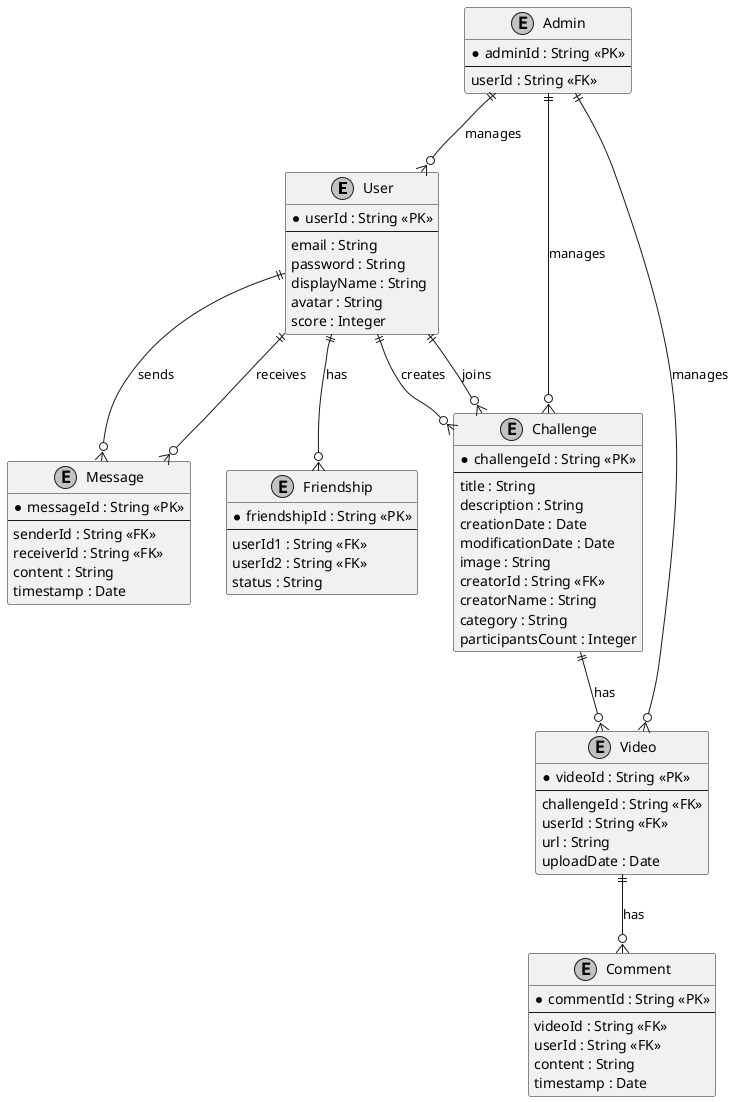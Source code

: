 @startuml
skinparam monochrome true

' Entities
entity "User" as user {
  * userId : String <<PK>>
  --
  email : String
  password : String
  displayName : String
  avatar : String
  score : Integer
}

entity "Challenge" as challenge {
  * challengeId : String <<PK>>
  --
  title : String
  description : String
  creationDate : Date
  modificationDate : Date
  image : String
  creatorId : String <<FK>>
  creatorName : String
  category : String
  participantsCount : Integer
}

entity "Message" as message {
  * messageId : String <<PK>>
  --
  senderId : String <<FK>>
  receiverId : String <<FK>>
  content : String
  timestamp : Date
}

entity "Friendship" as friendship {
  * friendshipId : String <<PK>>
  --
  userId1 : String <<FK>>
  userId2 : String <<FK>>
  status : String
}

entity "Video" as video {
  * videoId : String <<PK>>
  --
  challengeId : String <<FK>>
  userId : String <<FK>>
  url : String
  uploadDate : Date
}

entity "Comment" as comment {
  * commentId : String <<PK>>
  --
  videoId : String <<FK>>
  userId : String <<FK>>
  content : String
  timestamp : Date
}

entity "Admin" as admin {
  * adminId : String <<PK>>
  --
  userId : String <<FK>>
}

' Relationships
user ||--o{ challenge : creates
user ||--o{ challenge : joins
challenge ||--o{ video : has
video ||--o{ comment : has
user ||--o{ message : sends
user ||--o{ message : receives
user ||--o{ friendship : has
admin ||--o{ user : manages
admin ||--o{ challenge : manages
admin ||--o{ video : manages

@enduml